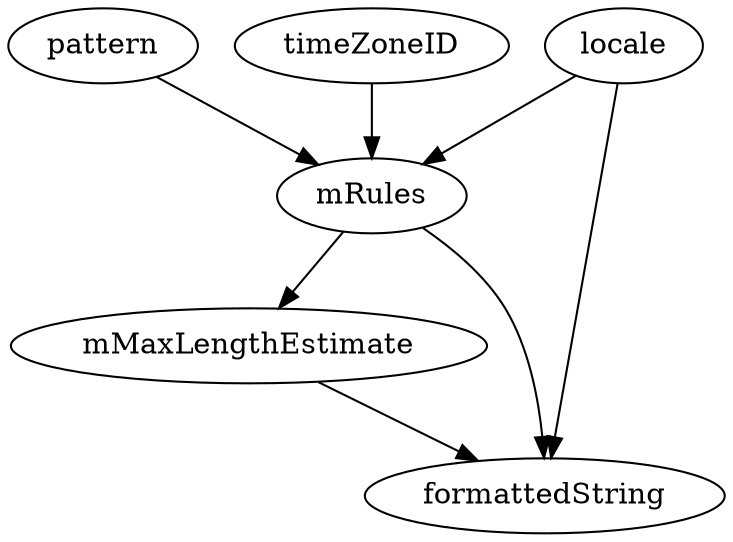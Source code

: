 digraph FastDateFormatterDAG {
    pattern -> mRules;
    timeZoneID -> mRules;
    locale -> mRules;
    mRules -> mMaxLengthEstimate;
    mMaxLengthEstimate -> formattedString;
    locale -> formattedString;
    mRules -> formattedString;
}